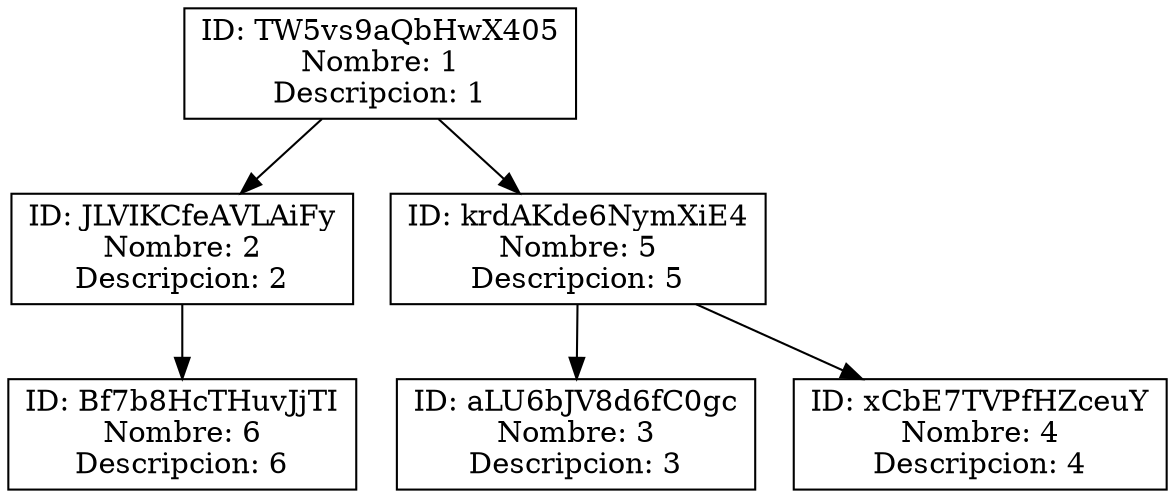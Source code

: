 digraph{
node [shape=box];

#Activos
"TW5vs9aQbHwX405" [label="ID: TW5vs9aQbHwX405
Nombre: 1
Descripcion: 1"]
"TW5vs9aQbHwX405" -> "JLVIKCfeAVLAiFy"
"TW5vs9aQbHwX405" -> "krdAKde6NymXiE4"
"JLVIKCfeAVLAiFy" [label="ID: JLVIKCfeAVLAiFy
Nombre: 2
Descripcion: 2"]
"JLVIKCfeAVLAiFy" -> "Bf7b8HcTHuvJjTI"
"Bf7b8HcTHuvJjTI" [label="ID: Bf7b8HcTHuvJjTI
Nombre: 6
Descripcion: 6"]
"krdAKde6NymXiE4" [label="ID: krdAKde6NymXiE4
Nombre: 5
Descripcion: 5"]
"krdAKde6NymXiE4" -> "aLU6bJV8d6fC0gc"
"krdAKde6NymXiE4" -> "xCbE7TVPfHZceuY"
"aLU6bJV8d6fC0gc" [label="ID: aLU6bJV8d6fC0gc
Nombre: 3
Descripcion: 3"]
"xCbE7TVPfHZceuY" [label="ID: xCbE7TVPfHZceuY
Nombre: 4
Descripcion: 4"]
}